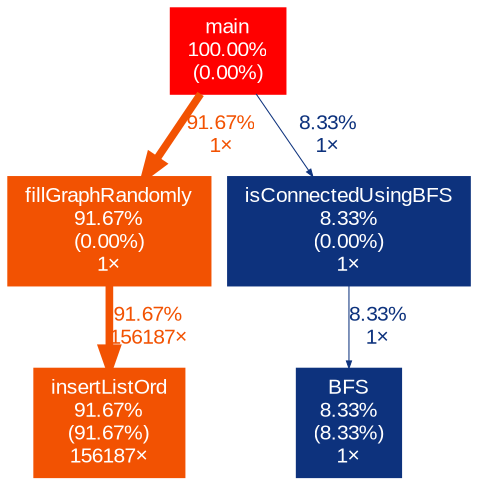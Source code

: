digraph {
	graph [fontname=Arial, nodesep=0.125, ranksep=0.25];
	node [fontcolor=white, fontname=Arial, height=0, shape=box, style=filled, width=0];
	edge [fontname=Arial];
	1 [color="#ff0000", fontcolor="#ffffff", fontsize="10.00", label="main\n100.00%\n(0.00%)"];
	1 -> 3 [arrowsize="0.96", color="#f25202", fontcolor="#f25202", fontsize="10.00", label="91.67%\n1×", labeldistance="3.67", penwidth="3.67"];
	1 -> 5 [arrowsize="0.35", color="#0d327d", fontcolor="#0d327d", fontsize="10.00", label="8.33%\n1×", labeldistance="0.50", penwidth="0.50"];
	2 [color="#f25202", fontcolor="#ffffff", fontsize="10.00", label="insertListOrd\n91.67%\n(91.67%)\n156187×"];
	3 [color="#f25202", fontcolor="#ffffff", fontsize="10.00", label="fillGraphRandomly\n91.67%\n(0.00%)\n1×"];
	3 -> 2 [arrowsize="0.96", color="#f25202", fontcolor="#f25202", fontsize="10.00", label="91.67%\n156187×", labeldistance="3.67", penwidth="3.67"];
	4 [color="#0d327d", fontcolor="#ffffff", fontsize="10.00", label="BFS\n8.33%\n(8.33%)\n1×"];
	5 [color="#0d327d", fontcolor="#ffffff", fontsize="10.00", label="isConnectedUsingBFS\n8.33%\n(0.00%)\n1×"];
	5 -> 4 [arrowsize="0.35", color="#0d327d", fontcolor="#0d327d", fontsize="10.00", label="8.33%\n1×", labeldistance="0.50", penwidth="0.50"];
}
